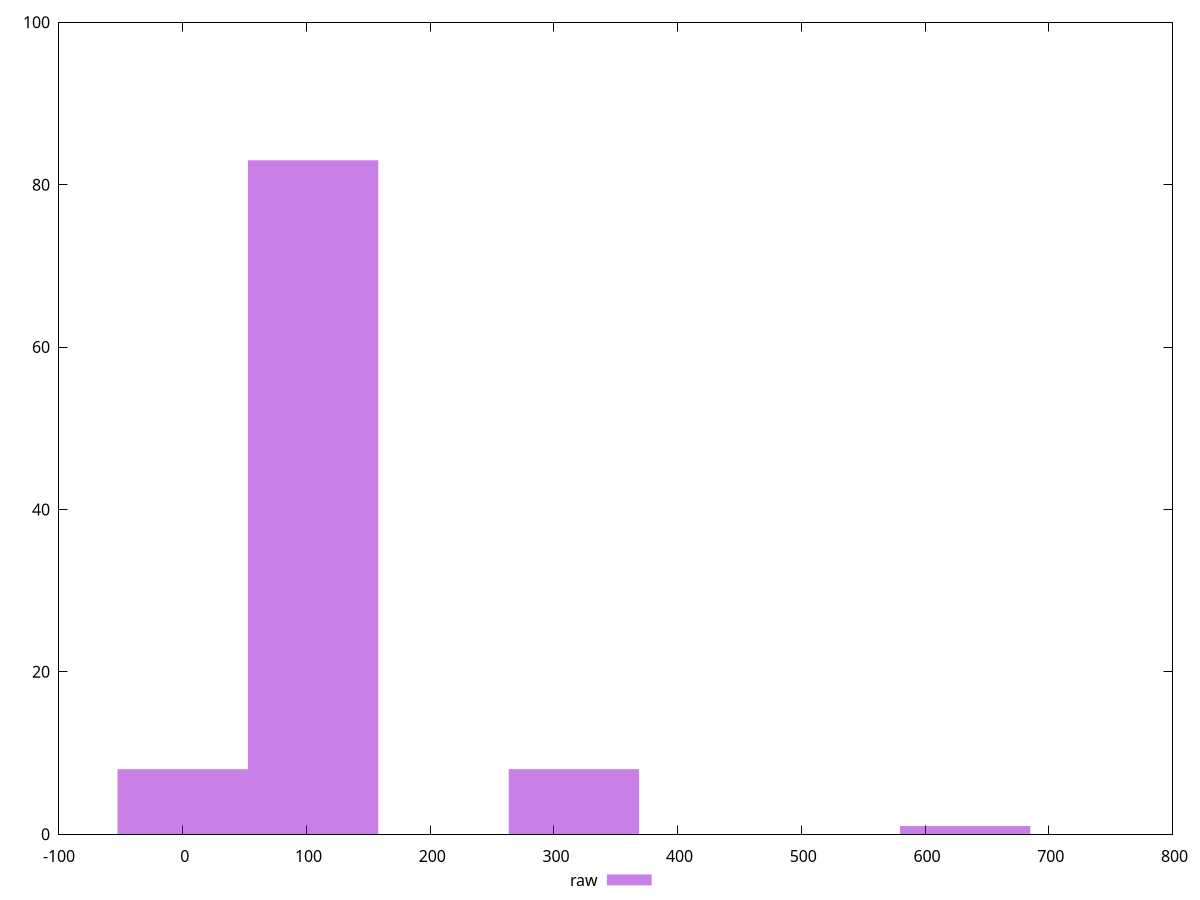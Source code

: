 reset
set terminal svg size 640, 490 enhanced background rgb 'white'
set output "reprap/unused-css-rules/samples/pages/raw/histogram.svg"

$raw <<EOF
316.17025106959176 8
105.39008368986391 83
0 8
632.3405021391835 1
EOF

set key outside below
set boxwidth 105.39008368986391
set yrange [0:100]
set style fill transparent solid 0.5 noborder

plot \
  $raw title "raw" with boxes, \


reset